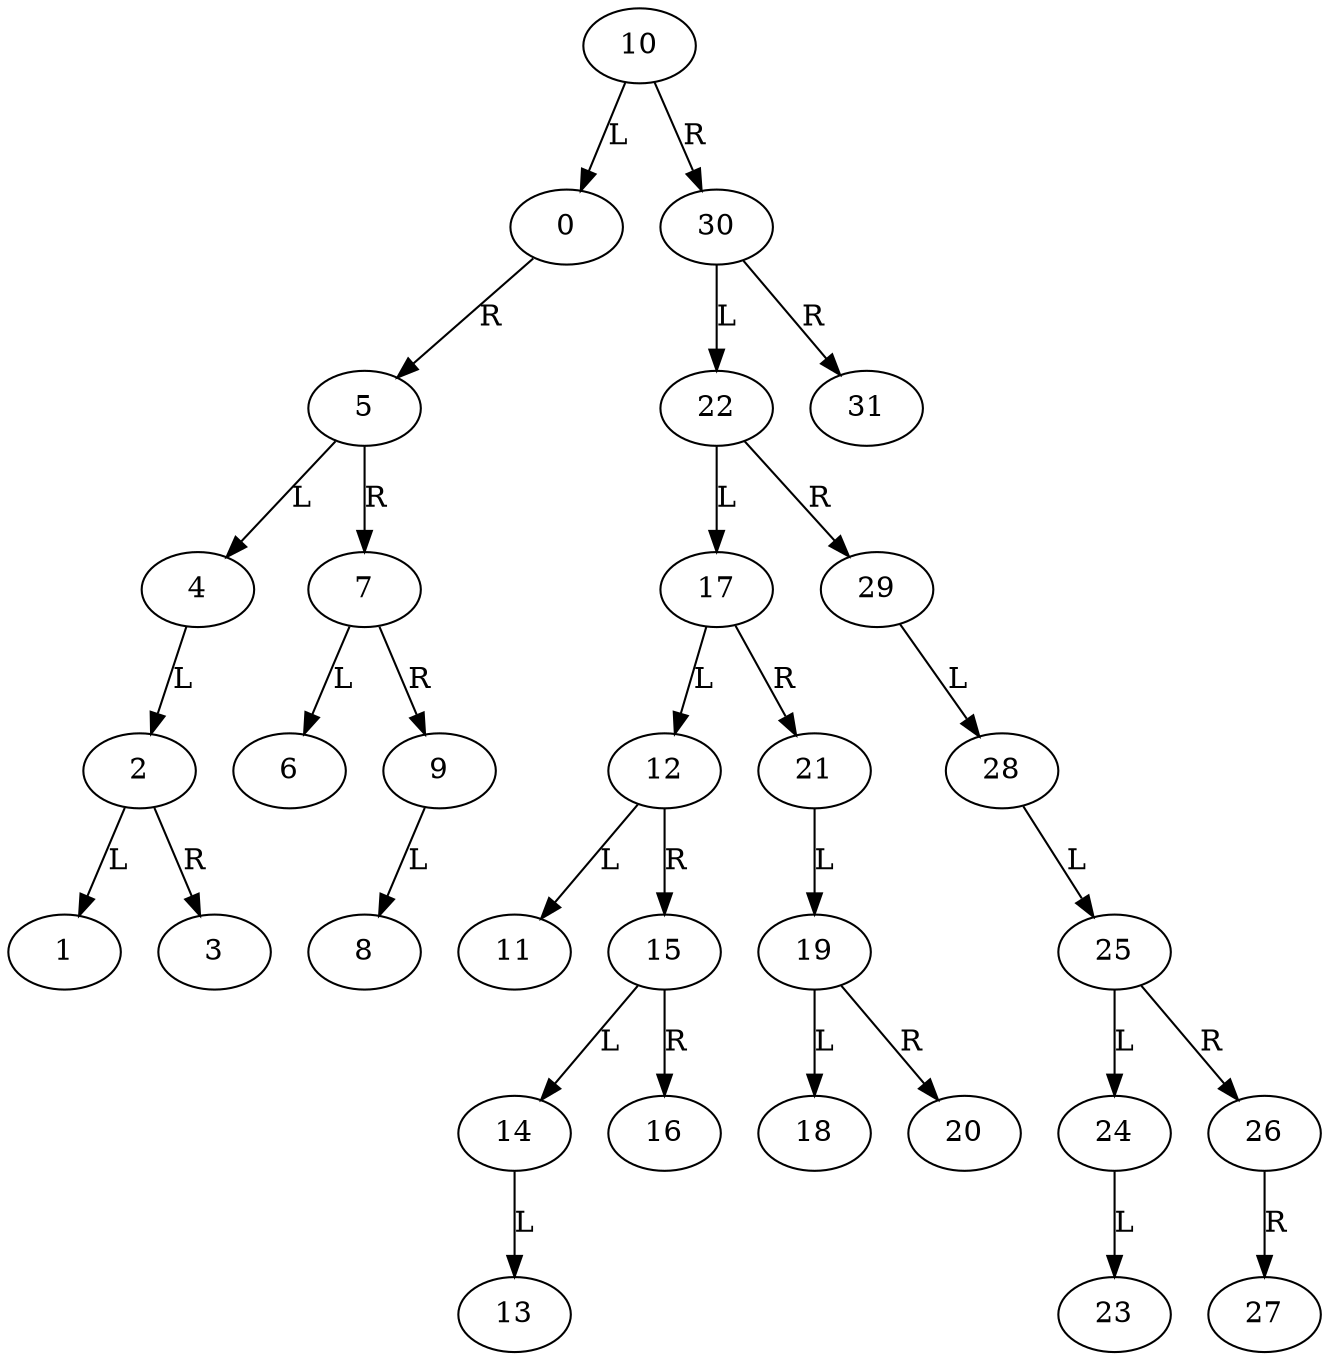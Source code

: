 digraph M {
10 ->  0 [label="L"] ;
10 ->  30 [label="R"] ;
0 ->  5 [label="R"] ;
5 ->  4 [label="L"] ;
5 ->  7 [label="R"] ;
4 ->  2 [label="L"] ;
2 ->  1 [label="L"] ;
2 ->  3 [label="R"] ;
7 ->  6 [label="L"] ;
7 ->  9 [label="R"] ;
9 ->  8 [label="L"] ;
30 ->  22 [label="L"] ;
30 ->  31 [label="R"] ;
22 ->  17 [label="L"] ;
22 ->  29 [label="R"] ;
17 ->  12 [label="L"] ;
17 ->  21 [label="R"] ;
12 ->  11 [label="L"] ;
12 ->  15 [label="R"] ;
15 ->  14 [label="L"] ;
15 ->  16 [label="R"] ;
14 ->  13 [label="L"] ;
21 ->  19 [label="L"] ;
19 ->  18 [label="L"] ;
19 ->  20 [label="R"] ;
29 ->  28 [label="L"] ;
28 ->  25 [label="L"] ;
25 ->  24 [label="L"] ;
25 ->  26 [label="R"] ;
24 ->  23 [label="L"] ;
26 ->  27 [label="R"] ;
}
